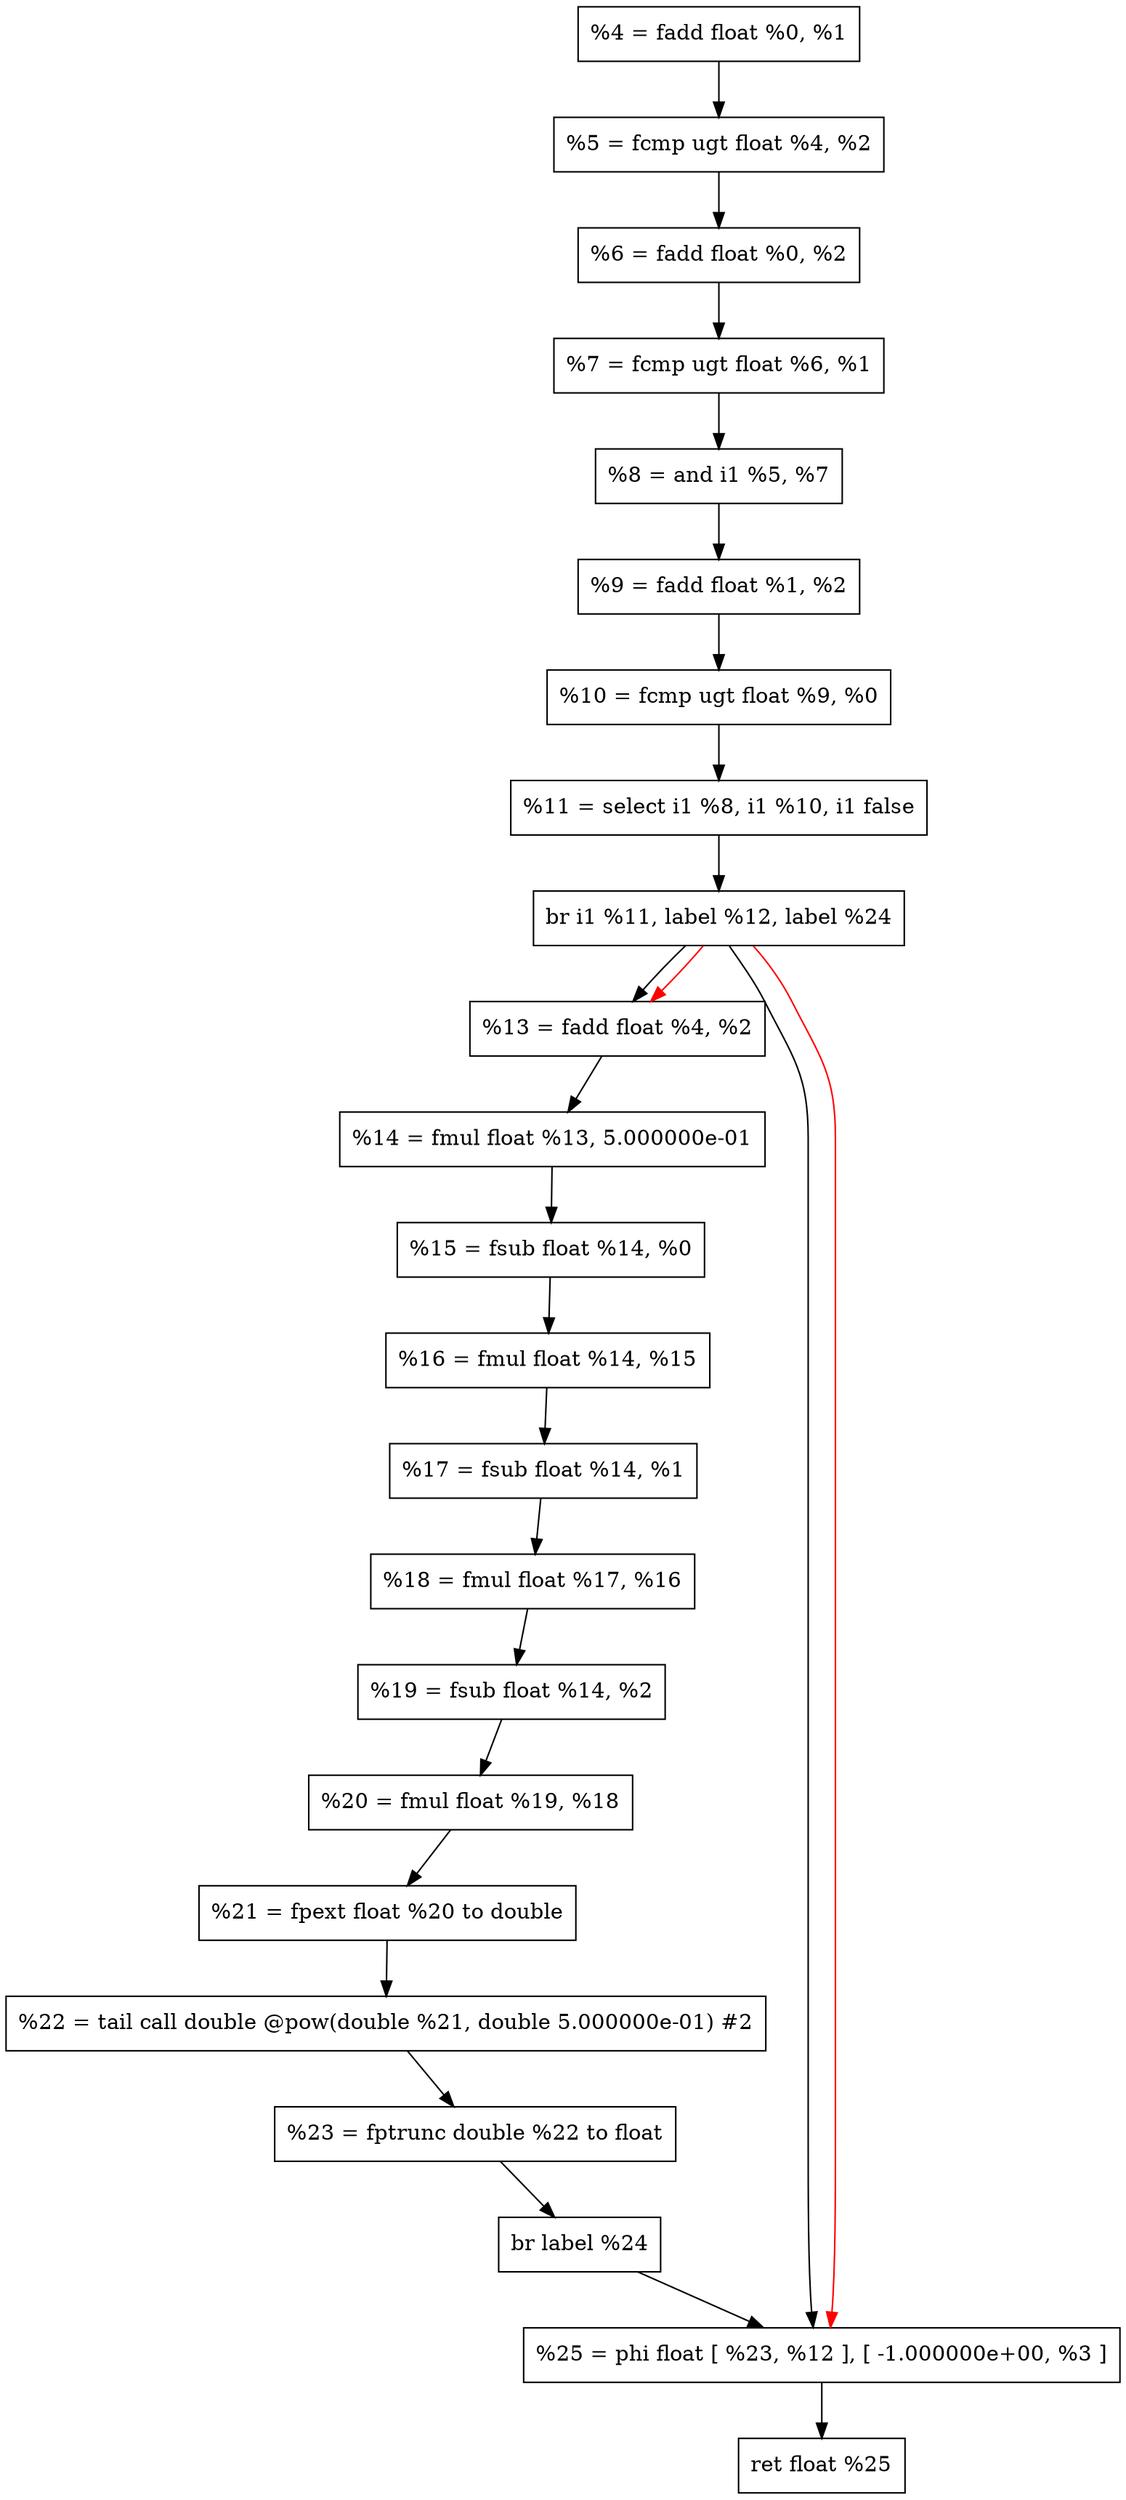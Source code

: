 digraph "DFG for'_Z13triangle_areafff' function" {
Node0x55a199947a50[shape=record, label="  %4 = fadd float %0, %1"];
Node0x55a199947b30[shape=record, label="  %5 = fcmp ugt float %4, %2"];
Node0x55a199947c10[shape=record, label="  %6 = fadd float %0, %2"];
Node0x55a199947cf0[shape=record, label="  %7 = fcmp ugt float %6, %1"];
Node0x55a199947dd0[shape=record, label="  %8 = and i1 %5, %7"];
Node0x55a199947eb0[shape=record, label="  %9 = fadd float %1, %2"];
Node0x55a199947f90[shape=record, label="  %10 = fcmp ugt float %9, %0"];
Node0x55a199948070[shape=record, label="  %11 = select i1 %8, i1 %10, i1 false"];
Node0x55a199948150[shape=record, label="  br i1 %11, label %12, label %24"];
Node0x55a199948230[shape=record, label="  %13 = fadd float %4, %2"];
Node0x55a199948310[shape=record, label="  %14 = fmul float %13, 5.000000e-01"];
Node0x55a1999483f0[shape=record, label="  %15 = fsub float %14, %0"];
Node0x55a1999484d0[shape=record, label="  %16 = fmul float %14, %15"];
Node0x55a1999485b0[shape=record, label="  %17 = fsub float %14, %1"];
Node0x55a199948690[shape=record, label="  %18 = fmul float %17, %16"];
Node0x55a199948770[shape=record, label="  %19 = fsub float %14, %2"];
Node0x55a199948850[shape=record, label="  %20 = fmul float %19, %18"];
Node0x55a199948930[shape=record, label="  %21 = fpext float %20 to double"];
Node0x55a199948a10[shape=record, label="  %22 = tail call double @pow(double %21, double 5.000000e-01) #2"];
Node0x55a199948af0[shape=record, label="  %23 = fptrunc double %22 to float"];
Node0x55a199948bd0[shape=record, label="  br label %24"];
Node0x55a199948cb0[shape=record, label="  %25 = phi float [ %23, %12 ], [ -1.000000e+00, %3 ]"];
Node0x55a199948d90[shape=record, label="  ret float %25"];
Node0x55a199947a50 -> Node0x55a199947b30
Node0x55a199947b30 -> Node0x55a199947c10
Node0x55a199947c10 -> Node0x55a199947cf0
Node0x55a199947cf0 -> Node0x55a199947dd0
Node0x55a199947dd0 -> Node0x55a199947eb0
Node0x55a199947eb0 -> Node0x55a199947f90
Node0x55a199947f90 -> Node0x55a199948070
Node0x55a199948070 -> Node0x55a199948150
Node0x55a199948150 -> Node0x55a199948230
Node0x55a199948150 -> Node0x55a199948cb0
Node0x55a199948230 -> Node0x55a199948310
Node0x55a199948310 -> Node0x55a1999483f0
Node0x55a1999483f0 -> Node0x55a1999484d0
Node0x55a1999484d0 -> Node0x55a1999485b0
Node0x55a1999485b0 -> Node0x55a199948690
Node0x55a199948690 -> Node0x55a199948770
Node0x55a199948770 -> Node0x55a199948850
Node0x55a199948850 -> Node0x55a199948930
Node0x55a199948930 -> Node0x55a199948a10
Node0x55a199948a10 -> Node0x55a199948af0
Node0x55a199948af0 -> Node0x55a199948bd0
Node0x55a199948bd0 -> Node0x55a199948cb0
Node0x55a199948cb0 -> Node0x55a199948d90
edge [color=red]
Node0x55a199948150 -> Node0x55a199948230
Node0x55a199948150 -> Node0x55a199948cb0
}